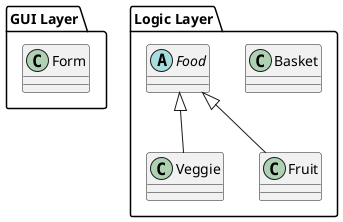 @startuml "Final Exam Project"

package "GUI Layer" {
    class Form
}

package "Logic Layer" {
    class Basket 
    abstract class Food 
    class Veggie extends Food
    class Fruit extends Food


@enduml